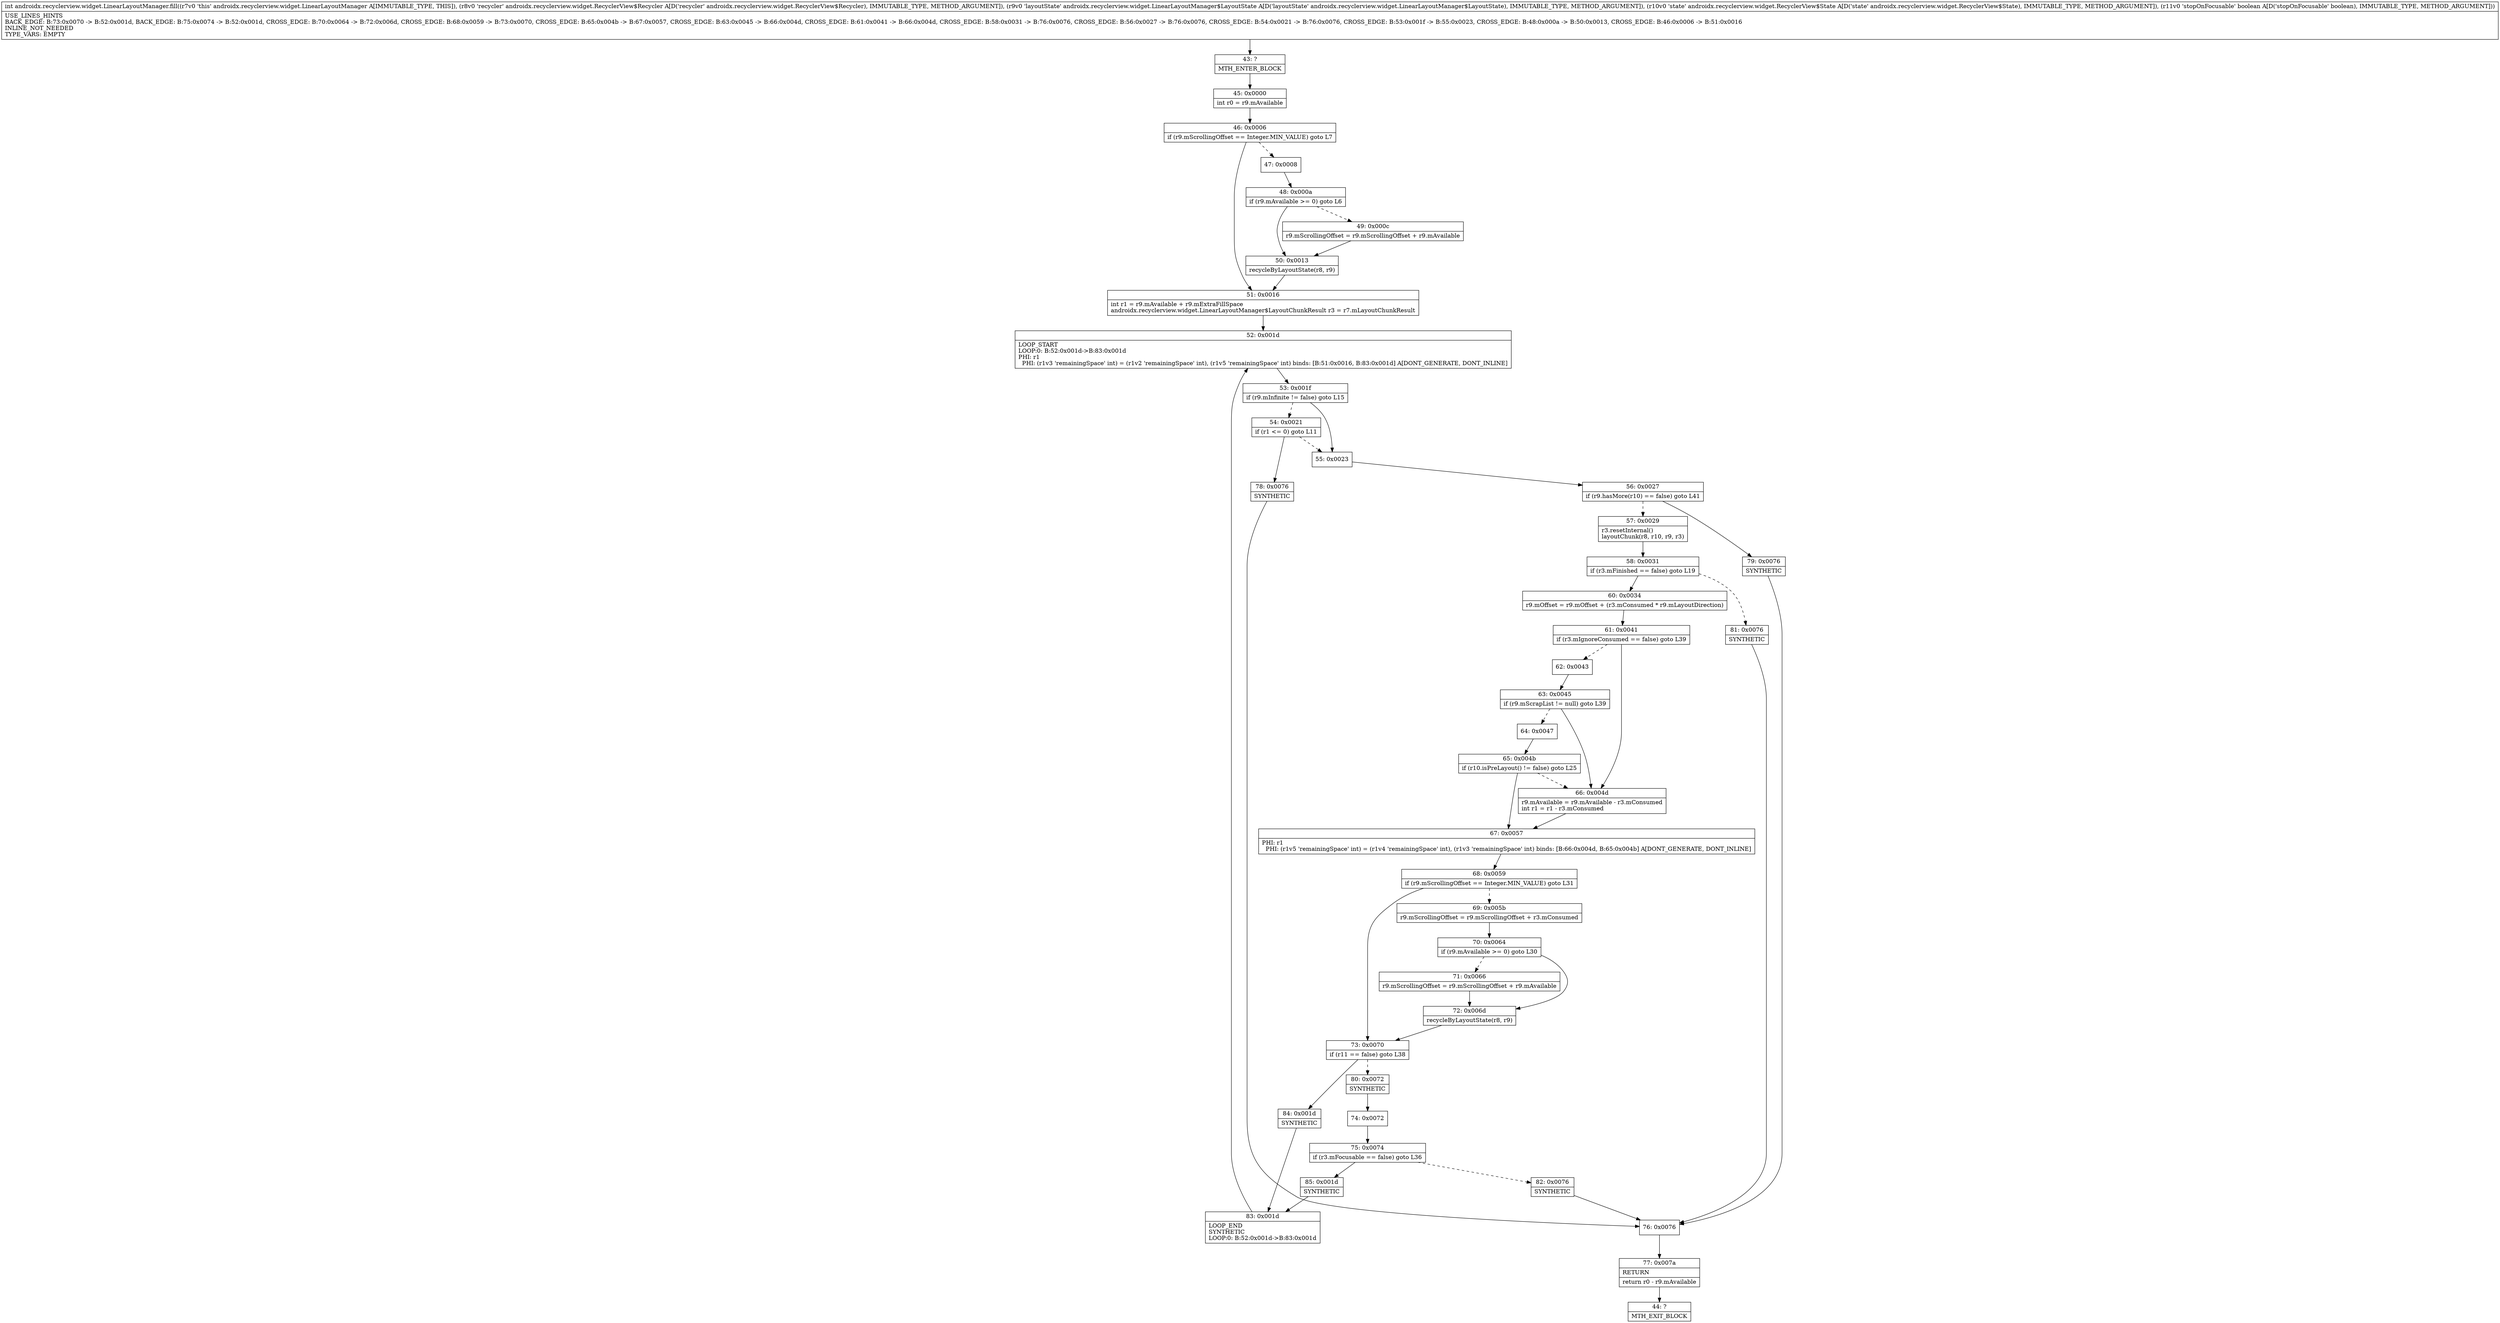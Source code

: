 digraph "CFG forandroidx.recyclerview.widget.LinearLayoutManager.fill(Landroidx\/recyclerview\/widget\/RecyclerView$Recycler;Landroidx\/recyclerview\/widget\/LinearLayoutManager$LayoutState;Landroidx\/recyclerview\/widget\/RecyclerView$State;Z)I" {
Node_43 [shape=record,label="{43\:\ ?|MTH_ENTER_BLOCK\l}"];
Node_45 [shape=record,label="{45\:\ 0x0000|int r0 = r9.mAvailable\l}"];
Node_46 [shape=record,label="{46\:\ 0x0006|if (r9.mScrollingOffset == Integer.MIN_VALUE) goto L7\l}"];
Node_47 [shape=record,label="{47\:\ 0x0008}"];
Node_48 [shape=record,label="{48\:\ 0x000a|if (r9.mAvailable \>= 0) goto L6\l}"];
Node_49 [shape=record,label="{49\:\ 0x000c|r9.mScrollingOffset = r9.mScrollingOffset + r9.mAvailable\l}"];
Node_50 [shape=record,label="{50\:\ 0x0013|recycleByLayoutState(r8, r9)\l}"];
Node_51 [shape=record,label="{51\:\ 0x0016|int r1 = r9.mAvailable + r9.mExtraFillSpace\landroidx.recyclerview.widget.LinearLayoutManager$LayoutChunkResult r3 = r7.mLayoutChunkResult\l}"];
Node_52 [shape=record,label="{52\:\ 0x001d|LOOP_START\lLOOP:0: B:52:0x001d\-\>B:83:0x001d\lPHI: r1 \l  PHI: (r1v3 'remainingSpace' int) = (r1v2 'remainingSpace' int), (r1v5 'remainingSpace' int) binds: [B:51:0x0016, B:83:0x001d] A[DONT_GENERATE, DONT_INLINE]\l}"];
Node_53 [shape=record,label="{53\:\ 0x001f|if (r9.mInfinite != false) goto L15\l}"];
Node_54 [shape=record,label="{54\:\ 0x0021|if (r1 \<= 0) goto L11\l}"];
Node_78 [shape=record,label="{78\:\ 0x0076|SYNTHETIC\l}"];
Node_76 [shape=record,label="{76\:\ 0x0076}"];
Node_77 [shape=record,label="{77\:\ 0x007a|RETURN\l|return r0 \- r9.mAvailable\l}"];
Node_44 [shape=record,label="{44\:\ ?|MTH_EXIT_BLOCK\l}"];
Node_55 [shape=record,label="{55\:\ 0x0023}"];
Node_56 [shape=record,label="{56\:\ 0x0027|if (r9.hasMore(r10) == false) goto L41\l}"];
Node_57 [shape=record,label="{57\:\ 0x0029|r3.resetInternal()\llayoutChunk(r8, r10, r9, r3)\l}"];
Node_58 [shape=record,label="{58\:\ 0x0031|if (r3.mFinished == false) goto L19\l}"];
Node_60 [shape=record,label="{60\:\ 0x0034|r9.mOffset = r9.mOffset + (r3.mConsumed * r9.mLayoutDirection)\l}"];
Node_61 [shape=record,label="{61\:\ 0x0041|if (r3.mIgnoreConsumed == false) goto L39\l}"];
Node_62 [shape=record,label="{62\:\ 0x0043}"];
Node_63 [shape=record,label="{63\:\ 0x0045|if (r9.mScrapList != null) goto L39\l}"];
Node_64 [shape=record,label="{64\:\ 0x0047}"];
Node_65 [shape=record,label="{65\:\ 0x004b|if (r10.isPreLayout() != false) goto L25\l}"];
Node_67 [shape=record,label="{67\:\ 0x0057|PHI: r1 \l  PHI: (r1v5 'remainingSpace' int) = (r1v4 'remainingSpace' int), (r1v3 'remainingSpace' int) binds: [B:66:0x004d, B:65:0x004b] A[DONT_GENERATE, DONT_INLINE]\l}"];
Node_68 [shape=record,label="{68\:\ 0x0059|if (r9.mScrollingOffset == Integer.MIN_VALUE) goto L31\l}"];
Node_69 [shape=record,label="{69\:\ 0x005b|r9.mScrollingOffset = r9.mScrollingOffset + r3.mConsumed\l}"];
Node_70 [shape=record,label="{70\:\ 0x0064|if (r9.mAvailable \>= 0) goto L30\l}"];
Node_71 [shape=record,label="{71\:\ 0x0066|r9.mScrollingOffset = r9.mScrollingOffset + r9.mAvailable\l}"];
Node_72 [shape=record,label="{72\:\ 0x006d|recycleByLayoutState(r8, r9)\l}"];
Node_73 [shape=record,label="{73\:\ 0x0070|if (r11 == false) goto L38\l}"];
Node_80 [shape=record,label="{80\:\ 0x0072|SYNTHETIC\l}"];
Node_74 [shape=record,label="{74\:\ 0x0072}"];
Node_75 [shape=record,label="{75\:\ 0x0074|if (r3.mFocusable == false) goto L36\l}"];
Node_82 [shape=record,label="{82\:\ 0x0076|SYNTHETIC\l}"];
Node_85 [shape=record,label="{85\:\ 0x001d|SYNTHETIC\l}"];
Node_83 [shape=record,label="{83\:\ 0x001d|LOOP_END\lSYNTHETIC\lLOOP:0: B:52:0x001d\-\>B:83:0x001d\l}"];
Node_84 [shape=record,label="{84\:\ 0x001d|SYNTHETIC\l}"];
Node_66 [shape=record,label="{66\:\ 0x004d|r9.mAvailable = r9.mAvailable \- r3.mConsumed\lint r1 = r1 \- r3.mConsumed\l}"];
Node_81 [shape=record,label="{81\:\ 0x0076|SYNTHETIC\l}"];
Node_79 [shape=record,label="{79\:\ 0x0076|SYNTHETIC\l}"];
MethodNode[shape=record,label="{int androidx.recyclerview.widget.LinearLayoutManager.fill((r7v0 'this' androidx.recyclerview.widget.LinearLayoutManager A[IMMUTABLE_TYPE, THIS]), (r8v0 'recycler' androidx.recyclerview.widget.RecyclerView$Recycler A[D('recycler' androidx.recyclerview.widget.RecyclerView$Recycler), IMMUTABLE_TYPE, METHOD_ARGUMENT]), (r9v0 'layoutState' androidx.recyclerview.widget.LinearLayoutManager$LayoutState A[D('layoutState' androidx.recyclerview.widget.LinearLayoutManager$LayoutState), IMMUTABLE_TYPE, METHOD_ARGUMENT]), (r10v0 'state' androidx.recyclerview.widget.RecyclerView$State A[D('state' androidx.recyclerview.widget.RecyclerView$State), IMMUTABLE_TYPE, METHOD_ARGUMENT]), (r11v0 'stopOnFocusable' boolean A[D('stopOnFocusable' boolean), IMMUTABLE_TYPE, METHOD_ARGUMENT]))  | USE_LINES_HINTS\lBACK_EDGE: B:73:0x0070 \-\> B:52:0x001d, BACK_EDGE: B:75:0x0074 \-\> B:52:0x001d, CROSS_EDGE: B:70:0x0064 \-\> B:72:0x006d, CROSS_EDGE: B:68:0x0059 \-\> B:73:0x0070, CROSS_EDGE: B:65:0x004b \-\> B:67:0x0057, CROSS_EDGE: B:63:0x0045 \-\> B:66:0x004d, CROSS_EDGE: B:61:0x0041 \-\> B:66:0x004d, CROSS_EDGE: B:58:0x0031 \-\> B:76:0x0076, CROSS_EDGE: B:56:0x0027 \-\> B:76:0x0076, CROSS_EDGE: B:54:0x0021 \-\> B:76:0x0076, CROSS_EDGE: B:53:0x001f \-\> B:55:0x0023, CROSS_EDGE: B:48:0x000a \-\> B:50:0x0013, CROSS_EDGE: B:46:0x0006 \-\> B:51:0x0016\lINLINE_NOT_NEEDED\lTYPE_VARS: EMPTY\l}"];
MethodNode -> Node_43;Node_43 -> Node_45;
Node_45 -> Node_46;
Node_46 -> Node_47[style=dashed];
Node_46 -> Node_51;
Node_47 -> Node_48;
Node_48 -> Node_49[style=dashed];
Node_48 -> Node_50;
Node_49 -> Node_50;
Node_50 -> Node_51;
Node_51 -> Node_52;
Node_52 -> Node_53;
Node_53 -> Node_54[style=dashed];
Node_53 -> Node_55;
Node_54 -> Node_55[style=dashed];
Node_54 -> Node_78;
Node_78 -> Node_76;
Node_76 -> Node_77;
Node_77 -> Node_44;
Node_55 -> Node_56;
Node_56 -> Node_57[style=dashed];
Node_56 -> Node_79;
Node_57 -> Node_58;
Node_58 -> Node_60;
Node_58 -> Node_81[style=dashed];
Node_60 -> Node_61;
Node_61 -> Node_62[style=dashed];
Node_61 -> Node_66;
Node_62 -> Node_63;
Node_63 -> Node_64[style=dashed];
Node_63 -> Node_66;
Node_64 -> Node_65;
Node_65 -> Node_66[style=dashed];
Node_65 -> Node_67;
Node_67 -> Node_68;
Node_68 -> Node_69[style=dashed];
Node_68 -> Node_73;
Node_69 -> Node_70;
Node_70 -> Node_71[style=dashed];
Node_70 -> Node_72;
Node_71 -> Node_72;
Node_72 -> Node_73;
Node_73 -> Node_80[style=dashed];
Node_73 -> Node_84;
Node_80 -> Node_74;
Node_74 -> Node_75;
Node_75 -> Node_82[style=dashed];
Node_75 -> Node_85;
Node_82 -> Node_76;
Node_85 -> Node_83;
Node_83 -> Node_52;
Node_84 -> Node_83;
Node_66 -> Node_67;
Node_81 -> Node_76;
Node_79 -> Node_76;
}

